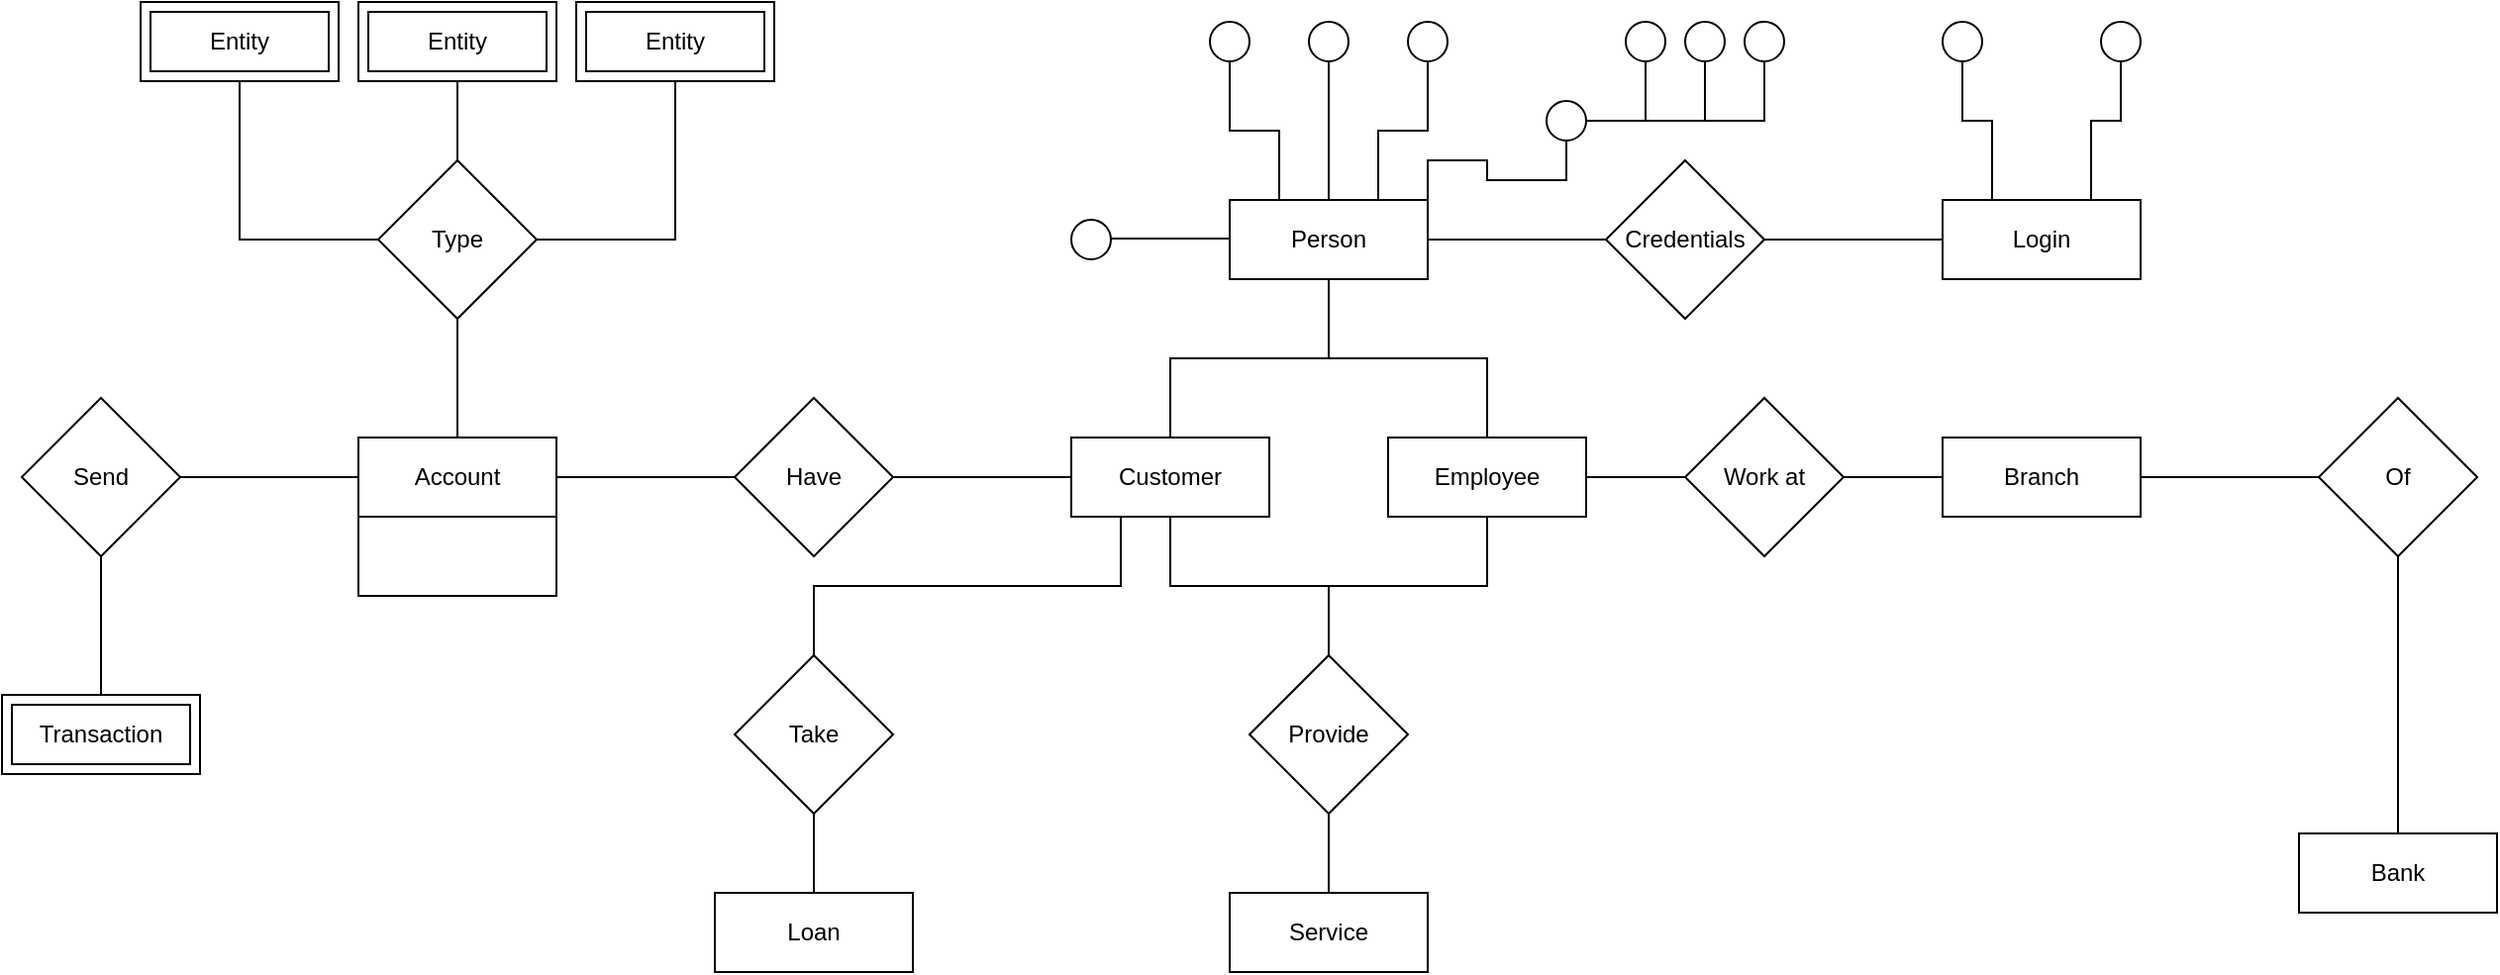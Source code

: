 <mxfile version="16.6.7" type="github">
  <diagram id="_XvX1ry2SoD3X9N9kPX3" name="Page-1">
    <mxGraphModel dx="2885" dy="743" grid="1" gridSize="10" guides="1" tooltips="1" connect="1" arrows="1" fold="1" page="1" pageScale="1" pageWidth="850" pageHeight="1100" math="0" shadow="0">
      <root>
        <mxCell id="0" />
        <mxCell id="1" parent="0" />
        <mxCell id="fxee2EC096Nbxwn1T24N-34" value="" style="edgeStyle=orthogonalEdgeStyle;rounded=0;orthogonalLoop=1;jettySize=auto;html=1;endArrow=none;endFill=0;" edge="1" parent="1" source="fxee2EC096Nbxwn1T24N-11" target="fxee2EC096Nbxwn1T24N-33">
          <mxGeometry relative="1" as="geometry">
            <Array as="points">
              <mxPoint x="-440" y="80" />
            </Array>
          </mxGeometry>
        </mxCell>
        <mxCell id="fxee2EC096Nbxwn1T24N-38" value="" style="edgeStyle=orthogonalEdgeStyle;rounded=0;orthogonalLoop=1;jettySize=auto;html=1;exitX=0.25;exitY=0;exitDx=0;exitDy=0;endArrow=none;endFill=0;" edge="1" parent="1" source="fxee2EC096Nbxwn1T24N-11" target="fxee2EC096Nbxwn1T24N-37">
          <mxGeometry relative="1" as="geometry" />
        </mxCell>
        <mxCell id="fxee2EC096Nbxwn1T24N-40" value="" style="edgeStyle=orthogonalEdgeStyle;rounded=0;orthogonalLoop=1;jettySize=auto;html=1;exitX=0.75;exitY=0;exitDx=0;exitDy=0;endArrow=none;endFill=0;" edge="1" parent="1" source="fxee2EC096Nbxwn1T24N-11" target="fxee2EC096Nbxwn1T24N-39">
          <mxGeometry relative="1" as="geometry" />
        </mxCell>
        <mxCell id="fxee2EC096Nbxwn1T24N-57" value="" style="edgeStyle=orthogonalEdgeStyle;rounded=0;orthogonalLoop=1;jettySize=auto;html=1;endArrow=none;endFill=0;" edge="1" parent="1" source="fxee2EC096Nbxwn1T24N-11" target="fxee2EC096Nbxwn1T24N-56">
          <mxGeometry relative="1" as="geometry" />
        </mxCell>
        <mxCell id="fxee2EC096Nbxwn1T24N-11" value="&lt;div&gt;Person&lt;/div&gt;" style="whiteSpace=wrap;html=1;align=center;" vertex="1" parent="1">
          <mxGeometry x="-490" y="160" width="100" height="40" as="geometry" />
        </mxCell>
        <mxCell id="fxee2EC096Nbxwn1T24N-65" value="" style="edgeStyle=orthogonalEdgeStyle;rounded=0;orthogonalLoop=1;jettySize=auto;html=1;endArrow=none;endFill=0;exitX=0.75;exitY=0;exitDx=0;exitDy=0;" edge="1" parent="1" source="fxee2EC096Nbxwn1T24N-12" target="fxee2EC096Nbxwn1T24N-64">
          <mxGeometry relative="1" as="geometry">
            <Array as="points">
              <mxPoint x="-55" y="120" />
              <mxPoint x="-40" y="120" />
            </Array>
          </mxGeometry>
        </mxCell>
        <mxCell id="fxee2EC096Nbxwn1T24N-69" value="" style="edgeStyle=orthogonalEdgeStyle;rounded=0;orthogonalLoop=1;jettySize=auto;html=1;endArrow=none;endFill=0;exitX=0.25;exitY=0;exitDx=0;exitDy=0;" edge="1" parent="1" source="fxee2EC096Nbxwn1T24N-12" target="fxee2EC096Nbxwn1T24N-68">
          <mxGeometry relative="1" as="geometry">
            <Array as="points">
              <mxPoint x="-105" y="120" />
              <mxPoint x="-120" y="120" />
            </Array>
          </mxGeometry>
        </mxCell>
        <mxCell id="fxee2EC096Nbxwn1T24N-12" value="&lt;div&gt;Login&lt;/div&gt;" style="whiteSpace=wrap;html=1;align=center;" vertex="1" parent="1">
          <mxGeometry x="-130" y="160" width="100" height="40" as="geometry" />
        </mxCell>
        <mxCell id="fxee2EC096Nbxwn1T24N-95" value="" style="edgeStyle=orthogonalEdgeStyle;rounded=0;sketch=0;orthogonalLoop=1;jettySize=auto;html=1;endArrow=none;endFill=0;" edge="1" parent="1" source="fxee2EC096Nbxwn1T24N-13" target="fxee2EC096Nbxwn1T24N-94">
          <mxGeometry relative="1" as="geometry" />
        </mxCell>
        <mxCell id="fxee2EC096Nbxwn1T24N-101" value="" style="edgeStyle=orthogonalEdgeStyle;rounded=0;sketch=0;orthogonalLoop=1;jettySize=auto;html=1;endArrow=none;endFill=0;" edge="1" parent="1" source="fxee2EC096Nbxwn1T24N-13" target="fxee2EC096Nbxwn1T24N-100">
          <mxGeometry relative="1" as="geometry" />
        </mxCell>
        <mxCell id="fxee2EC096Nbxwn1T24N-13" value="Account" style="whiteSpace=wrap;html=1;align=center;" vertex="1" parent="1">
          <mxGeometry x="-930" y="280" width="100" height="40" as="geometry" />
        </mxCell>
        <mxCell id="fxee2EC096Nbxwn1T24N-14" value="&lt;div&gt;Bank&lt;/div&gt;" style="whiteSpace=wrap;html=1;align=center;" vertex="1" parent="1">
          <mxGeometry x="50" y="480" width="100" height="40" as="geometry" />
        </mxCell>
        <mxCell id="fxee2EC096Nbxwn1T24N-76" value="" style="edgeStyle=orthogonalEdgeStyle;rounded=0;sketch=0;orthogonalLoop=1;jettySize=auto;html=1;endArrow=none;endFill=0;" edge="1" parent="1" source="fxee2EC096Nbxwn1T24N-16" target="fxee2EC096Nbxwn1T24N-75">
          <mxGeometry relative="1" as="geometry" />
        </mxCell>
        <mxCell id="fxee2EC096Nbxwn1T24N-16" value="Branch" style="whiteSpace=wrap;html=1;align=center;" vertex="1" parent="1">
          <mxGeometry x="-130" y="280" width="100" height="40" as="geometry" />
        </mxCell>
        <mxCell id="fxee2EC096Nbxwn1T24N-17" value="&lt;div&gt;Service&lt;/div&gt;" style="whiteSpace=wrap;html=1;align=center;" vertex="1" parent="1">
          <mxGeometry x="-490" y="510" width="100" height="40" as="geometry" />
        </mxCell>
        <mxCell id="fxee2EC096Nbxwn1T24N-18" value="Loan" style="whiteSpace=wrap;html=1;align=center;" vertex="1" parent="1">
          <mxGeometry x="-750" y="510" width="100" height="40" as="geometry" />
        </mxCell>
        <mxCell id="fxee2EC096Nbxwn1T24N-72" value="" style="edgeStyle=orthogonalEdgeStyle;rounded=0;sketch=0;orthogonalLoop=1;jettySize=auto;html=1;endArrow=none;endFill=0;" edge="1" parent="1" source="fxee2EC096Nbxwn1T24N-26" target="fxee2EC096Nbxwn1T24N-71">
          <mxGeometry relative="1" as="geometry" />
        </mxCell>
        <mxCell id="fxee2EC096Nbxwn1T24N-80" style="edgeStyle=orthogonalEdgeStyle;rounded=0;sketch=0;orthogonalLoop=1;jettySize=auto;html=1;endArrow=none;endFill=0;" edge="1" parent="1" source="fxee2EC096Nbxwn1T24N-26" target="fxee2EC096Nbxwn1T24N-78">
          <mxGeometry relative="1" as="geometry" />
        </mxCell>
        <mxCell id="fxee2EC096Nbxwn1T24N-26" value="&lt;div&gt;Employee&lt;/div&gt;" style="whiteSpace=wrap;html=1;align=center;" vertex="1" parent="1">
          <mxGeometry x="-410" y="280" width="100" height="40" as="geometry" />
        </mxCell>
        <mxCell id="fxee2EC096Nbxwn1T24N-79" value="" style="edgeStyle=orthogonalEdgeStyle;rounded=0;sketch=0;orthogonalLoop=1;jettySize=auto;html=1;endArrow=none;endFill=0;" edge="1" parent="1" source="fxee2EC096Nbxwn1T24N-27" target="fxee2EC096Nbxwn1T24N-78">
          <mxGeometry relative="1" as="geometry" />
        </mxCell>
        <mxCell id="fxee2EC096Nbxwn1T24N-83" value="" style="edgeStyle=orthogonalEdgeStyle;rounded=0;sketch=0;orthogonalLoop=1;jettySize=auto;html=1;endArrow=none;endFill=0;" edge="1" parent="1" source="fxee2EC096Nbxwn1T24N-27" target="fxee2EC096Nbxwn1T24N-82">
          <mxGeometry relative="1" as="geometry" />
        </mxCell>
        <mxCell id="fxee2EC096Nbxwn1T24N-98" value="" style="edgeStyle=orthogonalEdgeStyle;rounded=0;sketch=0;orthogonalLoop=1;jettySize=auto;html=1;endArrow=none;endFill=0;exitX=0.25;exitY=1;exitDx=0;exitDy=0;" edge="1" parent="1" source="fxee2EC096Nbxwn1T24N-27" target="fxee2EC096Nbxwn1T24N-97">
          <mxGeometry relative="1" as="geometry" />
        </mxCell>
        <mxCell id="fxee2EC096Nbxwn1T24N-27" value="Customer" style="whiteSpace=wrap;html=1;align=center;" vertex="1" parent="1">
          <mxGeometry x="-570" y="280" width="100" height="40" as="geometry" />
        </mxCell>
        <mxCell id="fxee2EC096Nbxwn1T24N-28" value="" style="endArrow=none;html=1;rounded=0;entryX=0.5;entryY=1;entryDx=0;entryDy=0;" edge="1" parent="1" target="fxee2EC096Nbxwn1T24N-11">
          <mxGeometry relative="1" as="geometry">
            <mxPoint x="-440" y="240" as="sourcePoint" />
            <mxPoint x="-440" y="230" as="targetPoint" />
          </mxGeometry>
        </mxCell>
        <mxCell id="fxee2EC096Nbxwn1T24N-31" value="" style="endArrow=none;html=1;rounded=0;entryX=0.5;entryY=0;entryDx=0;entryDy=0;" edge="1" parent="1" target="fxee2EC096Nbxwn1T24N-26">
          <mxGeometry relative="1" as="geometry">
            <mxPoint x="-440" y="240" as="sourcePoint" />
            <mxPoint x="-360" y="240" as="targetPoint" />
            <Array as="points">
              <mxPoint x="-360" y="240" />
            </Array>
          </mxGeometry>
        </mxCell>
        <mxCell id="fxee2EC096Nbxwn1T24N-32" value="" style="endArrow=none;html=1;rounded=0;entryX=0.5;entryY=0;entryDx=0;entryDy=0;" edge="1" parent="1">
          <mxGeometry relative="1" as="geometry">
            <mxPoint x="-440" y="240" as="sourcePoint" />
            <mxPoint x="-520" y="280" as="targetPoint" />
            <Array as="points">
              <mxPoint x="-520" y="240" />
            </Array>
          </mxGeometry>
        </mxCell>
        <mxCell id="fxee2EC096Nbxwn1T24N-33" value="" style="ellipse;whiteSpace=wrap;html=1;" vertex="1" parent="1">
          <mxGeometry x="-450" y="70" width="20" height="20" as="geometry" />
        </mxCell>
        <mxCell id="fxee2EC096Nbxwn1T24N-37" value="" style="ellipse;whiteSpace=wrap;html=1;" vertex="1" parent="1">
          <mxGeometry x="-500" y="70" width="20" height="20" as="geometry" />
        </mxCell>
        <mxCell id="fxee2EC096Nbxwn1T24N-39" value="" style="ellipse;whiteSpace=wrap;html=1;" vertex="1" parent="1">
          <mxGeometry x="-400" y="70" width="20" height="20" as="geometry" />
        </mxCell>
        <mxCell id="fxee2EC096Nbxwn1T24N-48" value="" style="edgeStyle=orthogonalEdgeStyle;rounded=0;orthogonalLoop=1;jettySize=auto;html=1;endArrow=none;endFill=0;" edge="1" parent="1" source="fxee2EC096Nbxwn1T24N-42" target="fxee2EC096Nbxwn1T24N-47">
          <mxGeometry relative="1" as="geometry" />
        </mxCell>
        <mxCell id="fxee2EC096Nbxwn1T24N-50" value="" style="edgeStyle=orthogonalEdgeStyle;rounded=0;orthogonalLoop=1;jettySize=auto;html=1;endArrow=none;endFill=0;" edge="1" parent="1" source="fxee2EC096Nbxwn1T24N-42" target="fxee2EC096Nbxwn1T24N-49">
          <mxGeometry relative="1" as="geometry" />
        </mxCell>
        <mxCell id="fxee2EC096Nbxwn1T24N-52" value="" style="edgeStyle=orthogonalEdgeStyle;rounded=0;orthogonalLoop=1;jettySize=auto;html=1;endArrow=none;endFill=0;" edge="1" parent="1" source="fxee2EC096Nbxwn1T24N-42" target="fxee2EC096Nbxwn1T24N-51">
          <mxGeometry relative="1" as="geometry" />
        </mxCell>
        <mxCell id="fxee2EC096Nbxwn1T24N-42" value="" style="ellipse;whiteSpace=wrap;html=1;" vertex="1" parent="1">
          <mxGeometry x="-330" y="110" width="20" height="20" as="geometry" />
        </mxCell>
        <mxCell id="fxee2EC096Nbxwn1T24N-45" value="" style="ellipse;whiteSpace=wrap;html=1;" vertex="1" parent="1">
          <mxGeometry x="-570" y="170" width="20" height="20" as="geometry" />
        </mxCell>
        <mxCell id="fxee2EC096Nbxwn1T24N-47" value="" style="ellipse;whiteSpace=wrap;html=1;" vertex="1" parent="1">
          <mxGeometry x="-290" y="70" width="20" height="20" as="geometry" />
        </mxCell>
        <mxCell id="fxee2EC096Nbxwn1T24N-49" value="" style="ellipse;whiteSpace=wrap;html=1;" vertex="1" parent="1">
          <mxGeometry x="-260" y="70" width="20" height="20" as="geometry" />
        </mxCell>
        <mxCell id="fxee2EC096Nbxwn1T24N-51" value="" style="ellipse;whiteSpace=wrap;html=1;" vertex="1" parent="1">
          <mxGeometry x="-230" y="70" width="20" height="20" as="geometry" />
        </mxCell>
        <mxCell id="fxee2EC096Nbxwn1T24N-43" value="" style="edgeStyle=orthogonalEdgeStyle;rounded=0;orthogonalLoop=1;jettySize=auto;html=1;exitX=1;exitY=0;exitDx=0;exitDy=0;endArrow=none;endFill=0;" edge="1" parent="1" source="fxee2EC096Nbxwn1T24N-11" target="fxee2EC096Nbxwn1T24N-42">
          <mxGeometry relative="1" as="geometry" />
        </mxCell>
        <mxCell id="fxee2EC096Nbxwn1T24N-58" style="edgeStyle=orthogonalEdgeStyle;rounded=0;orthogonalLoop=1;jettySize=auto;html=1;endArrow=none;endFill=0;sketch=0;" edge="1" parent="1" source="fxee2EC096Nbxwn1T24N-56" target="fxee2EC096Nbxwn1T24N-12">
          <mxGeometry relative="1" as="geometry" />
        </mxCell>
        <mxCell id="fxee2EC096Nbxwn1T24N-56" value="&lt;div&gt;Credentials&lt;/div&gt;" style="rhombus;whiteSpace=wrap;html=1;" vertex="1" parent="1">
          <mxGeometry x="-300" y="140" width="80" height="80" as="geometry" />
        </mxCell>
        <mxCell id="fxee2EC096Nbxwn1T24N-59" value="" style="edgeStyle=orthogonalEdgeStyle;rounded=0;orthogonalLoop=1;jettySize=auto;html=1;endArrow=none;endFill=0;" edge="1" parent="1" target="fxee2EC096Nbxwn1T24N-45">
          <mxGeometry relative="1" as="geometry">
            <mxPoint x="-490" y="179.5" as="sourcePoint" />
            <mxPoint x="-550" y="179.5" as="targetPoint" />
            <Array as="points" />
          </mxGeometry>
        </mxCell>
        <mxCell id="fxee2EC096Nbxwn1T24N-64" value="" style="ellipse;whiteSpace=wrap;html=1;" vertex="1" parent="1">
          <mxGeometry x="-50" y="70" width="20" height="20" as="geometry" />
        </mxCell>
        <mxCell id="fxee2EC096Nbxwn1T24N-68" value="" style="ellipse;whiteSpace=wrap;html=1;" vertex="1" parent="1">
          <mxGeometry x="-130" y="70" width="20" height="20" as="geometry" />
        </mxCell>
        <mxCell id="fxee2EC096Nbxwn1T24N-73" style="edgeStyle=orthogonalEdgeStyle;rounded=0;sketch=0;orthogonalLoop=1;jettySize=auto;html=1;endArrow=none;endFill=0;" edge="1" parent="1" source="fxee2EC096Nbxwn1T24N-71" target="fxee2EC096Nbxwn1T24N-16">
          <mxGeometry relative="1" as="geometry" />
        </mxCell>
        <mxCell id="fxee2EC096Nbxwn1T24N-71" value="&lt;div&gt;Work at&lt;/div&gt;" style="rhombus;whiteSpace=wrap;html=1;" vertex="1" parent="1">
          <mxGeometry x="-260" y="260" width="80" height="80" as="geometry" />
        </mxCell>
        <mxCell id="fxee2EC096Nbxwn1T24N-77" style="edgeStyle=orthogonalEdgeStyle;rounded=0;sketch=0;orthogonalLoop=1;jettySize=auto;html=1;endArrow=none;endFill=0;" edge="1" parent="1" source="fxee2EC096Nbxwn1T24N-75" target="fxee2EC096Nbxwn1T24N-14">
          <mxGeometry relative="1" as="geometry" />
        </mxCell>
        <mxCell id="fxee2EC096Nbxwn1T24N-75" value="Of" style="rhombus;whiteSpace=wrap;html=1;" vertex="1" parent="1">
          <mxGeometry x="60" y="260" width="80" height="80" as="geometry" />
        </mxCell>
        <mxCell id="fxee2EC096Nbxwn1T24N-81" style="edgeStyle=orthogonalEdgeStyle;rounded=0;sketch=0;orthogonalLoop=1;jettySize=auto;html=1;endArrow=none;endFill=0;" edge="1" parent="1" source="fxee2EC096Nbxwn1T24N-78" target="fxee2EC096Nbxwn1T24N-17">
          <mxGeometry relative="1" as="geometry" />
        </mxCell>
        <mxCell id="fxee2EC096Nbxwn1T24N-78" value="Provide" style="rhombus;whiteSpace=wrap;html=1;" vertex="1" parent="1">
          <mxGeometry x="-480" y="390" width="80" height="80" as="geometry" />
        </mxCell>
        <mxCell id="fxee2EC096Nbxwn1T24N-84" style="edgeStyle=orthogonalEdgeStyle;rounded=0;sketch=0;orthogonalLoop=1;jettySize=auto;html=1;endArrow=none;endFill=0;" edge="1" parent="1" source="fxee2EC096Nbxwn1T24N-82" target="fxee2EC096Nbxwn1T24N-13">
          <mxGeometry relative="1" as="geometry" />
        </mxCell>
        <mxCell id="fxee2EC096Nbxwn1T24N-82" value="Have" style="rhombus;whiteSpace=wrap;html=1;" vertex="1" parent="1">
          <mxGeometry x="-740" y="260" width="80" height="80" as="geometry" />
        </mxCell>
        <mxCell id="fxee2EC096Nbxwn1T24N-85" value="Transaction" style="shape=ext;margin=3;double=1;whiteSpace=wrap;html=1;align=center;" vertex="1" parent="1">
          <mxGeometry x="-1110" y="410" width="100" height="40" as="geometry" />
        </mxCell>
        <mxCell id="fxee2EC096Nbxwn1T24N-93" style="edgeStyle=orthogonalEdgeStyle;rounded=0;sketch=0;orthogonalLoop=1;jettySize=auto;html=1;exitX=1;exitY=1;exitDx=0;exitDy=0;entryX=0;entryY=1;entryDx=0;entryDy=0;endArrow=none;endFill=0;" edge="1" parent="1" source="fxee2EC096Nbxwn1T24N-13" target="fxee2EC096Nbxwn1T24N-13">
          <mxGeometry relative="1" as="geometry">
            <Array as="points">
              <mxPoint x="-830" y="360" />
              <mxPoint x="-930" y="360" />
            </Array>
          </mxGeometry>
        </mxCell>
        <mxCell id="fxee2EC096Nbxwn1T24N-96" style="edgeStyle=orthogonalEdgeStyle;rounded=0;sketch=0;orthogonalLoop=1;jettySize=auto;html=1;endArrow=none;endFill=0;" edge="1" parent="1" source="fxee2EC096Nbxwn1T24N-94" target="fxee2EC096Nbxwn1T24N-85">
          <mxGeometry relative="1" as="geometry" />
        </mxCell>
        <mxCell id="fxee2EC096Nbxwn1T24N-94" value="&lt;div&gt;Send&lt;/div&gt;" style="rhombus;whiteSpace=wrap;html=1;" vertex="1" parent="1">
          <mxGeometry x="-1100" y="260" width="80" height="80" as="geometry" />
        </mxCell>
        <mxCell id="fxee2EC096Nbxwn1T24N-99" style="edgeStyle=orthogonalEdgeStyle;rounded=0;sketch=0;orthogonalLoop=1;jettySize=auto;html=1;endArrow=none;endFill=0;" edge="1" parent="1" source="fxee2EC096Nbxwn1T24N-97" target="fxee2EC096Nbxwn1T24N-18">
          <mxGeometry relative="1" as="geometry" />
        </mxCell>
        <mxCell id="fxee2EC096Nbxwn1T24N-97" value="Take" style="rhombus;whiteSpace=wrap;html=1;" vertex="1" parent="1">
          <mxGeometry x="-740" y="390" width="80" height="80" as="geometry" />
        </mxCell>
        <mxCell id="fxee2EC096Nbxwn1T24N-103" style="edgeStyle=orthogonalEdgeStyle;rounded=0;sketch=0;orthogonalLoop=1;jettySize=auto;html=1;endArrow=none;endFill=0;" edge="1" parent="1" source="fxee2EC096Nbxwn1T24N-100" target="fxee2EC096Nbxwn1T24N-102">
          <mxGeometry relative="1" as="geometry" />
        </mxCell>
        <mxCell id="fxee2EC096Nbxwn1T24N-106" style="edgeStyle=orthogonalEdgeStyle;rounded=0;sketch=0;orthogonalLoop=1;jettySize=auto;html=1;entryX=0.5;entryY=1;entryDx=0;entryDy=0;endArrow=none;endFill=0;" edge="1" parent="1" source="fxee2EC096Nbxwn1T24N-100" target="fxee2EC096Nbxwn1T24N-105">
          <mxGeometry relative="1" as="geometry" />
        </mxCell>
        <mxCell id="fxee2EC096Nbxwn1T24N-107" style="edgeStyle=orthogonalEdgeStyle;rounded=0;sketch=0;orthogonalLoop=1;jettySize=auto;html=1;endArrow=none;endFill=0;" edge="1" parent="1" source="fxee2EC096Nbxwn1T24N-100" target="fxee2EC096Nbxwn1T24N-104">
          <mxGeometry relative="1" as="geometry" />
        </mxCell>
        <mxCell id="fxee2EC096Nbxwn1T24N-100" value="&lt;div&gt;Type&lt;/div&gt;" style="rhombus;whiteSpace=wrap;html=1;" vertex="1" parent="1">
          <mxGeometry x="-920" y="140" width="80" height="80" as="geometry" />
        </mxCell>
        <mxCell id="fxee2EC096Nbxwn1T24N-102" value="Entity" style="shape=ext;margin=3;double=1;whiteSpace=wrap;html=1;align=center;" vertex="1" parent="1">
          <mxGeometry x="-930" y="60" width="100" height="40" as="geometry" />
        </mxCell>
        <mxCell id="fxee2EC096Nbxwn1T24N-104" value="Entity" style="shape=ext;margin=3;double=1;whiteSpace=wrap;html=1;align=center;" vertex="1" parent="1">
          <mxGeometry x="-820" y="60" width="100" height="40" as="geometry" />
        </mxCell>
        <mxCell id="fxee2EC096Nbxwn1T24N-105" value="Entity" style="shape=ext;margin=3;double=1;whiteSpace=wrap;html=1;align=center;" vertex="1" parent="1">
          <mxGeometry x="-1040" y="60" width="100" height="40" as="geometry" />
        </mxCell>
      </root>
    </mxGraphModel>
  </diagram>
</mxfile>
